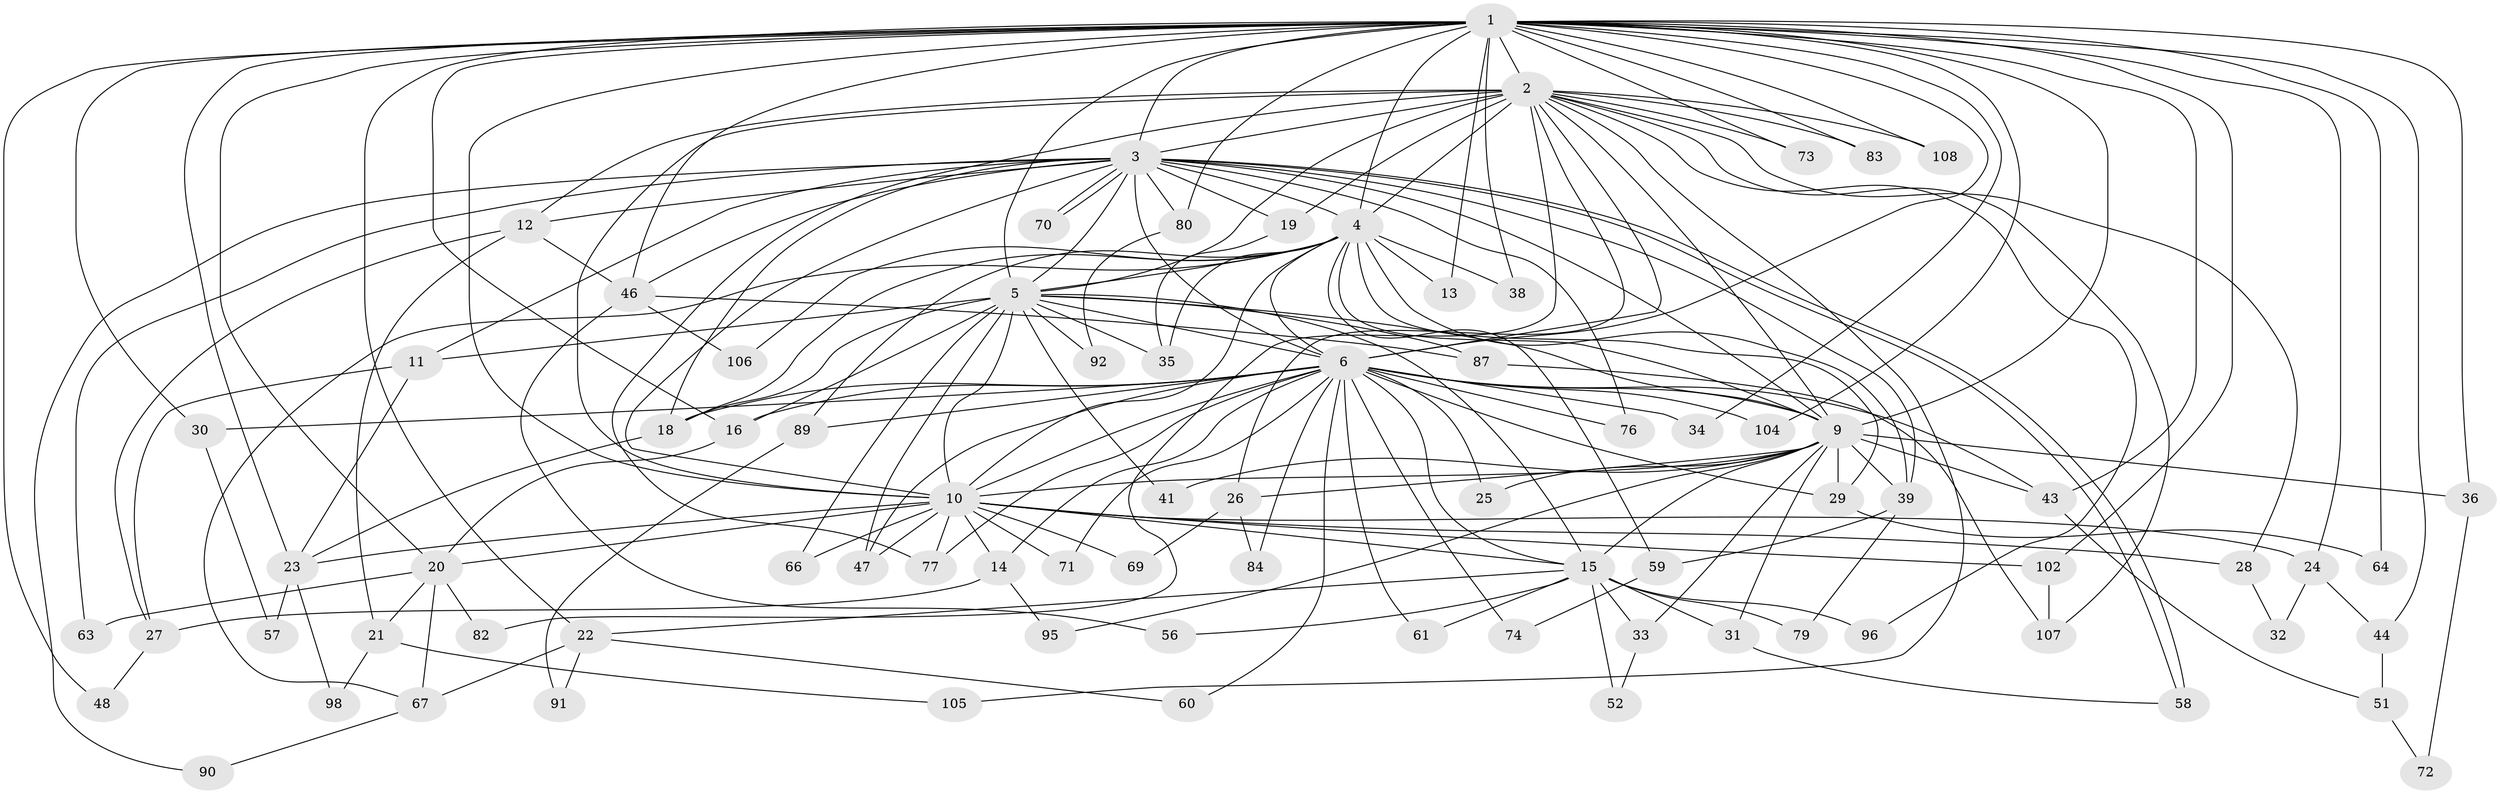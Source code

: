 // original degree distribution, {23: 0.01818181818181818, 21: 0.00909090909090909, 24: 0.00909090909090909, 20: 0.01818181818181818, 12: 0.00909090909090909, 25: 0.00909090909090909, 19: 0.01818181818181818, 3: 0.23636363636363636, 5: 0.06363636363636363, 2: 0.509090909090909, 4: 0.06363636363636363, 11: 0.00909090909090909, 7: 0.01818181818181818, 6: 0.00909090909090909}
// Generated by graph-tools (version 1.1) at 2025/10/02/27/25 16:10:58]
// undirected, 80 vertices, 191 edges
graph export_dot {
graph [start="1"]
  node [color=gray90,style=filled];
  1 [super="+8"];
  2 [super="+17"];
  3 [super="+75"];
  4 [super="+86"];
  5 [super="+100"];
  6 [super="+7"];
  9 [super="+78"];
  10 [super="+37"];
  11 [super="+81"];
  12 [super="+109"];
  13;
  14;
  15 [super="+93"];
  16 [super="+55"];
  18 [super="+101"];
  19;
  20 [super="+62"];
  21;
  22 [super="+50"];
  23 [super="+65"];
  24 [super="+40"];
  25;
  26 [super="+68"];
  27 [super="+97"];
  28;
  29 [super="+45"];
  30;
  31 [super="+88"];
  32;
  33;
  34;
  35 [super="+54"];
  36;
  38;
  39 [super="+42"];
  41;
  43 [super="+99"];
  44;
  46 [super="+49"];
  47 [super="+53"];
  48;
  51;
  52;
  56;
  57 [super="+94"];
  58;
  59;
  60;
  61;
  63;
  64;
  66;
  67 [super="+85"];
  69;
  70;
  71;
  72;
  73;
  74;
  76;
  77 [super="+103"];
  79;
  80;
  82;
  83;
  84;
  87;
  89;
  90;
  91;
  92;
  95;
  96;
  98;
  102;
  104;
  105;
  106;
  107 [super="+110"];
  108;
  1 -- 2 [weight=2];
  1 -- 3 [weight=2];
  1 -- 4 [weight=2];
  1 -- 5 [weight=2];
  1 -- 6 [weight=4];
  1 -- 9 [weight=2];
  1 -- 10 [weight=2];
  1 -- 16;
  1 -- 22 [weight=2];
  1 -- 24 [weight=2];
  1 -- 34;
  1 -- 38;
  1 -- 46 [weight=2];
  1 -- 64;
  1 -- 73;
  1 -- 83;
  1 -- 102;
  1 -- 108;
  1 -- 13;
  1 -- 80;
  1 -- 30;
  1 -- 36;
  1 -- 104;
  1 -- 44;
  1 -- 48;
  1 -- 23;
  1 -- 20;
  1 -- 43;
  2 -- 3 [weight=2];
  2 -- 4;
  2 -- 5;
  2 -- 6 [weight=2];
  2 -- 9;
  2 -- 10;
  2 -- 12;
  2 -- 19;
  2 -- 28;
  2 -- 73;
  2 -- 77;
  2 -- 82;
  2 -- 83;
  2 -- 96;
  2 -- 105;
  2 -- 108;
  2 -- 26;
  2 -- 107;
  3 -- 4;
  3 -- 5;
  3 -- 6 [weight=2];
  3 -- 9;
  3 -- 10;
  3 -- 11;
  3 -- 12;
  3 -- 19;
  3 -- 39;
  3 -- 58;
  3 -- 58;
  3 -- 63;
  3 -- 70;
  3 -- 70;
  3 -- 76;
  3 -- 80;
  3 -- 90;
  3 -- 18;
  3 -- 46;
  4 -- 5;
  4 -- 6 [weight=2];
  4 -- 9;
  4 -- 10 [weight=2];
  4 -- 13;
  4 -- 18;
  4 -- 29;
  4 -- 38;
  4 -- 59;
  4 -- 89;
  4 -- 106;
  4 -- 67;
  4 -- 35;
  4 -- 39;
  5 -- 6 [weight=2];
  5 -- 9;
  5 -- 10 [weight=2];
  5 -- 11;
  5 -- 16;
  5 -- 18;
  5 -- 35;
  5 -- 41;
  5 -- 47;
  5 -- 66;
  5 -- 87;
  5 -- 92;
  5 -- 15;
  6 -- 9 [weight=2];
  6 -- 10 [weight=2];
  6 -- 71;
  6 -- 104;
  6 -- 74;
  6 -- 76;
  6 -- 14;
  6 -- 15;
  6 -- 84;
  6 -- 89;
  6 -- 25;
  6 -- 30;
  6 -- 34;
  6 -- 43;
  6 -- 47;
  6 -- 60;
  6 -- 61;
  6 -- 29;
  6 -- 77;
  6 -- 18;
  6 -- 16;
  9 -- 10;
  9 -- 15;
  9 -- 25;
  9 -- 26 [weight=2];
  9 -- 29;
  9 -- 31;
  9 -- 33;
  9 -- 36;
  9 -- 39;
  9 -- 41;
  9 -- 43;
  9 -- 95;
  10 -- 14;
  10 -- 20;
  10 -- 23;
  10 -- 28;
  10 -- 66;
  10 -- 77;
  10 -- 69;
  10 -- 102;
  10 -- 71;
  10 -- 15;
  10 -- 47;
  10 -- 24;
  11 -- 27;
  11 -- 23;
  12 -- 21;
  12 -- 27;
  12 -- 46;
  14 -- 27;
  14 -- 95;
  15 -- 22;
  15 -- 31;
  15 -- 33;
  15 -- 52;
  15 -- 56;
  15 -- 61;
  15 -- 79;
  15 -- 96;
  16 -- 20;
  18 -- 23;
  19 -- 35;
  20 -- 21;
  20 -- 82;
  20 -- 67;
  20 -- 63;
  21 -- 98;
  21 -- 105;
  22 -- 60;
  22 -- 67;
  22 -- 91;
  23 -- 57 [weight=2];
  23 -- 98;
  24 -- 32;
  24 -- 44;
  26 -- 69;
  26 -- 84;
  27 -- 48;
  28 -- 32;
  29 -- 64;
  30 -- 57;
  31 -- 58;
  33 -- 52;
  36 -- 72;
  39 -- 59;
  39 -- 79;
  43 -- 51;
  44 -- 51;
  46 -- 56;
  46 -- 87;
  46 -- 106;
  51 -- 72;
  59 -- 74;
  67 -- 90;
  80 -- 92;
  87 -- 107;
  89 -- 91;
  102 -- 107;
}
